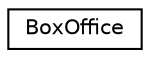 digraph "Graphical Class Hierarchy"
{
  edge [fontname="Helvetica",fontsize="10",labelfontname="Helvetica",labelfontsize="10"];
  node [fontname="Helvetica",fontsize="10",shape=record];
  rankdir="LR";
  Node0 [label="BoxOffice",height=0.2,width=0.4,color="black", fillcolor="white", style="filled",URL="$class_box_office.html",tooltip="Classe que armazena as estruturas do trabalho. "];
}
